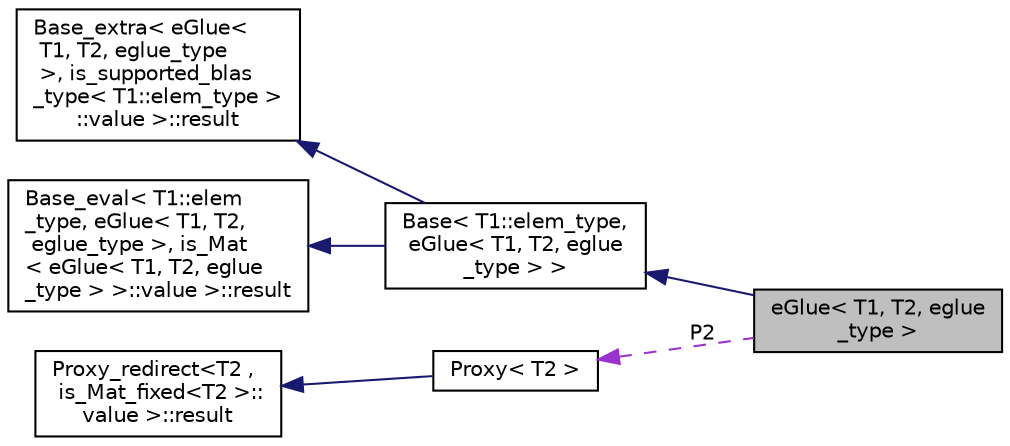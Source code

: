 digraph "eGlue&lt; T1, T2, eglue_type &gt;"
{
  edge [fontname="Helvetica",fontsize="10",labelfontname="Helvetica",labelfontsize="10"];
  node [fontname="Helvetica",fontsize="10",shape=record];
  rankdir="LR";
  Node1 [label="eGlue\< T1, T2, eglue\l_type \>",height=0.2,width=0.4,color="black", fillcolor="grey75", style="filled" fontcolor="black"];
  Node2 -> Node1 [dir="back",color="midnightblue",fontsize="10",style="solid",fontname="Helvetica"];
  Node2 [label="Base\< T1::elem_type,\l eGlue\< T1, T2, eglue\l_type \> \>",height=0.2,width=0.4,color="black", fillcolor="white", style="filled",URL="$struct_base.html"];
  Node3 -> Node2 [dir="back",color="midnightblue",fontsize="10",style="solid",fontname="Helvetica"];
  Node3 [label="Base_extra\< eGlue\<\l T1, T2, eglue_type\l \>, is_supported_blas\l_type\< T1::elem_type \>\l::value \>::result",height=0.2,width=0.4,color="black", fillcolor="white", style="filled",URL="$class_base__extra_1_1result.html"];
  Node4 -> Node2 [dir="back",color="midnightblue",fontsize="10",style="solid",fontname="Helvetica"];
  Node4 [label="Base_eval\< T1::elem\l_type, eGlue\< T1, T2,\l eglue_type \>, is_Mat\l\< eGlue\< T1, T2, eglue\l_type \> \>::value \>::result",height=0.2,width=0.4,color="black", fillcolor="white", style="filled",URL="$class_base__eval_1_1result.html"];
  Node5 -> Node1 [dir="back",color="darkorchid3",fontsize="10",style="dashed",label=" P2" ,fontname="Helvetica"];
  Node5 [label="Proxy\< T2 \>",height=0.2,width=0.4,color="black", fillcolor="white", style="filled",URL="$class_proxy.html"];
  Node6 -> Node5 [dir="back",color="midnightblue",fontsize="10",style="solid",fontname="Helvetica"];
  Node6 [label="Proxy_redirect\<T2 ,\l is_Mat_fixed\<T2 \>::\lvalue \>::result",height=0.2,width=0.4,color="black", fillcolor="white", style="filled",URL="$class_proxy__redirect_1_1result.html"];
}
